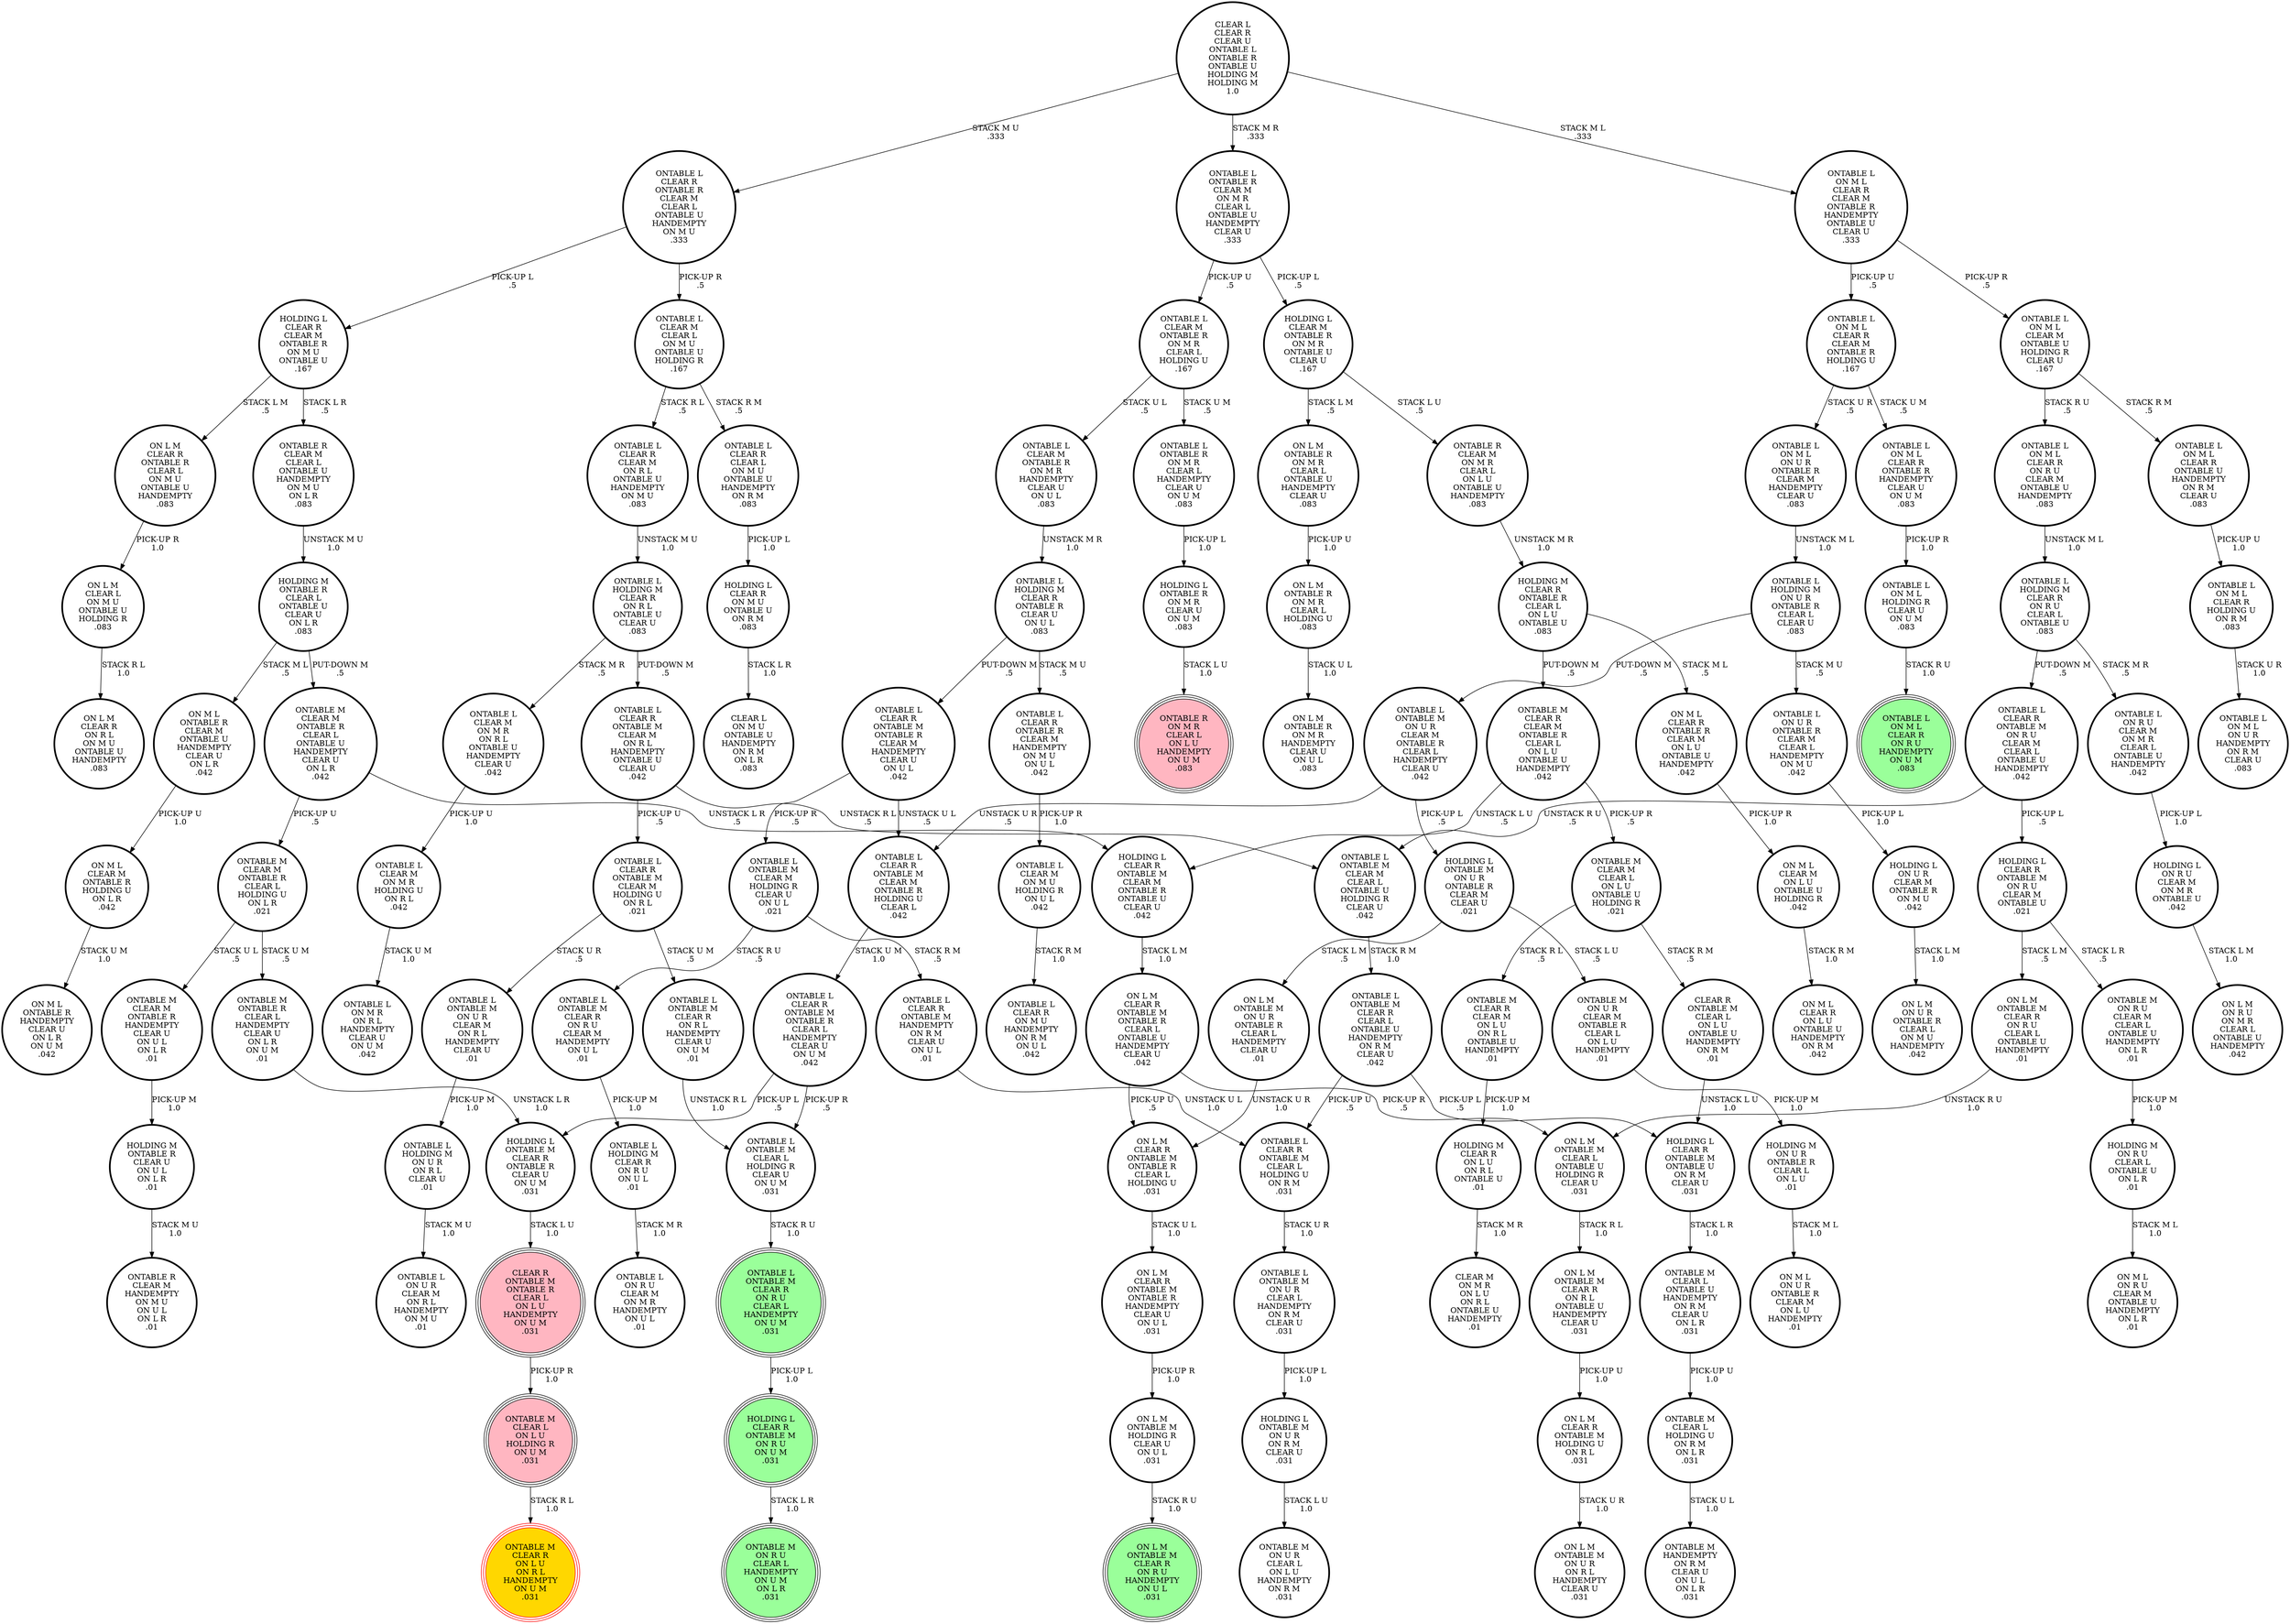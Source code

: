 digraph {
"ONTABLE M\nCLEAR M\nONTABLE R\nHANDEMPTY\nCLEAR U\nON U L\nON L R\n.01\n" -> "HOLDING M\nONTABLE R\nCLEAR U\nON U L\nON L R\n.01\n"[label="PICK-UP M\n1.0\n"];
"ON L M\nCLEAR R\nONTABLE M\nONTABLE R\nHANDEMPTY\nCLEAR U\nON U L\n.031\n" -> "ON L M\nONTABLE M\nHOLDING R\nCLEAR U\nON U L\n.031\n"[label="PICK-UP R\n1.0\n"];
"ONTABLE L\nCLEAR R\nONTABLE M\nONTABLE R\nCLEAR M\nHANDEMPTY\nCLEAR U\nON U L\n.042\n" -> "ONTABLE L\nONTABLE M\nCLEAR M\nHOLDING R\nCLEAR U\nON U L\n.021\n"[label="PICK-UP R\n.5\n"];
"ONTABLE L\nCLEAR R\nONTABLE M\nONTABLE R\nCLEAR M\nHANDEMPTY\nCLEAR U\nON U L\n.042\n" -> "ONTABLE L\nCLEAR R\nONTABLE M\nCLEAR M\nONTABLE R\nHOLDING U\nCLEAR L\n.042\n"[label="UNSTACK U L\n.5\n"];
"ONTABLE M\nCLEAR M\nCLEAR L\nON L U\nONTABLE U\nHOLDING R\n.021\n" -> "ONTABLE M\nCLEAR R\nCLEAR M\nON L U\nON R L\nONTABLE U\nHANDEMPTY\n.01\n"[label="STACK R L\n.5\n"];
"ONTABLE M\nCLEAR M\nCLEAR L\nON L U\nONTABLE U\nHOLDING R\n.021\n" -> "CLEAR R\nONTABLE M\nCLEAR L\nON L U\nONTABLE U\nHANDEMPTY\nON R M\n.01\n"[label="STACK R M\n.5\n"];
"ON L M\nONTABLE M\nHOLDING R\nCLEAR U\nON U L\n.031\n" -> "ON L M\nONTABLE M\nCLEAR R\nON R U\nHANDEMPTY\nON U L\n.031\n"[label="STACK R U\n1.0\n"];
"ON L M\nCLEAR R\nONTABLE R\nCLEAR L\nON M U\nONTABLE U\nHANDEMPTY\n.083\n" -> "ON L M\nCLEAR L\nON M U\nONTABLE U\nHOLDING R\n.083\n"[label="PICK-UP R\n1.0\n"];
"ONTABLE L\nCLEAR R\nONTABLE M\nHANDEMPTY\nON R M\nCLEAR U\nON U L\n.01\n" -> "ONTABLE L\nCLEAR R\nONTABLE M\nCLEAR L\nHOLDING U\nON R M\n.031\n"[label="UNSTACK U L\n1.0\n"];
"ONTABLE L\nHOLDING M\nCLEAR R\nON R U\nCLEAR L\nONTABLE U\n.083\n" -> "ONTABLE L\nON R U\nCLEAR M\nON M R\nCLEAR L\nONTABLE U\nHANDEMPTY\n.042\n"[label="STACK M R\n.5\n"];
"ONTABLE L\nHOLDING M\nCLEAR R\nON R U\nCLEAR L\nONTABLE U\n.083\n" -> "ONTABLE L\nCLEAR R\nONTABLE M\nON R U\nCLEAR M\nCLEAR L\nONTABLE U\nHANDEMPTY\n.042\n"[label="PUT-DOWN M\n.5\n"];
"ONTABLE M\nONTABLE R\nCLEAR L\nHANDEMPTY\nCLEAR U\nON L R\nON U M\n.01\n" -> "HOLDING L\nONTABLE M\nCLEAR R\nONTABLE R\nCLEAR U\nON U M\n.031\n"[label="UNSTACK L R\n1.0\n"];
"ONTABLE M\nCLEAR M\nONTABLE R\nCLEAR L\nONTABLE U\nHANDEMPTY\nCLEAR U\nON L R\n.042\n" -> "ONTABLE M\nCLEAR M\nONTABLE R\nCLEAR L\nHOLDING U\nON L R\n.021\n"[label="PICK-UP U\n.5\n"];
"ONTABLE M\nCLEAR M\nONTABLE R\nCLEAR L\nONTABLE U\nHANDEMPTY\nCLEAR U\nON L R\n.042\n" -> "HOLDING L\nCLEAR R\nONTABLE M\nCLEAR M\nONTABLE R\nONTABLE U\nCLEAR U\n.042\n"[label="UNSTACK L R\n.5\n"];
"HOLDING L\nONTABLE M\nCLEAR R\nONTABLE R\nCLEAR U\nON U M\n.031\n" -> "CLEAR R\nONTABLE M\nONTABLE R\nCLEAR L\nON L U\nHANDEMPTY\nON U M\n.031\n"[label="STACK L U\n1.0\n"];
"HOLDING L\nCLEAR R\nCLEAR M\nONTABLE R\nON M U\nONTABLE U\n.167\n" -> "ONTABLE R\nCLEAR M\nCLEAR L\nONTABLE U\nHANDEMPTY\nON M U\nON L R\n.083\n"[label="STACK L R\n.5\n"];
"HOLDING L\nCLEAR R\nCLEAR M\nONTABLE R\nON M U\nONTABLE U\n.167\n" -> "ON L M\nCLEAR R\nONTABLE R\nCLEAR L\nON M U\nONTABLE U\nHANDEMPTY\n.083\n"[label="STACK L M\n.5\n"];
"ONTABLE L\nHOLDING M\nON U R\nON R L\nCLEAR U\n.01\n" -> "ONTABLE L\nON U R\nCLEAR M\nON R L\nHANDEMPTY\nON M U\n.01\n"[label="STACK M U\n1.0\n"];
"ONTABLE L\nCLEAR M\nONTABLE R\nON M R\nCLEAR L\nHOLDING U\n.167\n" -> "ONTABLE L\nCLEAR M\nONTABLE R\nON M R\nHANDEMPTY\nCLEAR U\nON U L\n.083\n"[label="STACK U L\n.5\n"];
"ONTABLE L\nCLEAR M\nONTABLE R\nON M R\nCLEAR L\nHOLDING U\n.167\n" -> "ONTABLE L\nONTABLE R\nON M R\nCLEAR L\nHANDEMPTY\nCLEAR U\nON U M\n.083\n"[label="STACK U M\n.5\n"];
"HOLDING L\nCLEAR R\nONTABLE M\nON R U\nCLEAR M\nONTABLE U\n.021\n" -> "ONTABLE M\nON R U\nCLEAR M\nCLEAR L\nONTABLE U\nHANDEMPTY\nON L R\n.01\n"[label="STACK L R\n.5\n"];
"HOLDING L\nCLEAR R\nONTABLE M\nON R U\nCLEAR M\nONTABLE U\n.021\n" -> "ON L M\nONTABLE M\nCLEAR R\nON R U\nCLEAR L\nONTABLE U\nHANDEMPTY\n.01\n"[label="STACK L M\n.5\n"];
"HOLDING L\nCLEAR M\nONTABLE R\nON M R\nONTABLE U\nCLEAR U\n.167\n" -> "ONTABLE R\nCLEAR M\nON M R\nCLEAR L\nON L U\nONTABLE U\nHANDEMPTY\n.083\n"[label="STACK L U\n.5\n"];
"HOLDING L\nCLEAR M\nONTABLE R\nON M R\nONTABLE U\nCLEAR U\n.167\n" -> "ON L M\nONTABLE R\nON M R\nCLEAR L\nONTABLE U\nHANDEMPTY\nCLEAR U\n.083\n"[label="STACK L M\n.5\n"];
"ONTABLE L\nCLEAR M\nONTABLE R\nON M R\nHANDEMPTY\nCLEAR U\nON U L\n.083\n" -> "ONTABLE L\nHOLDING M\nCLEAR R\nONTABLE R\nCLEAR U\nON U L\n.083\n"[label="UNSTACK M R\n1.0\n"];
"HOLDING L\nCLEAR R\nON M U\nONTABLE U\nON R M\n.083\n" -> "CLEAR L\nON M U\nONTABLE U\nHANDEMPTY\nON R M\nON L R\n.083\n"[label="STACK L R\n1.0\n"];
"ON L M\nCLEAR R\nONTABLE M\nONTABLE R\nCLEAR L\nHOLDING U\n.031\n" -> "ON L M\nCLEAR R\nONTABLE M\nONTABLE R\nHANDEMPTY\nCLEAR U\nON U L\n.031\n"[label="STACK U L\n1.0\n"];
"HOLDING M\nONTABLE R\nCLEAR U\nON U L\nON L R\n.01\n" -> "ONTABLE R\nCLEAR M\nHANDEMPTY\nON M U\nON U L\nON L R\n.01\n"[label="STACK M U\n1.0\n"];
"ONTABLE R\nCLEAR M\nCLEAR L\nONTABLE U\nHANDEMPTY\nON M U\nON L R\n.083\n" -> "HOLDING M\nONTABLE R\nCLEAR L\nONTABLE U\nCLEAR U\nON L R\n.083\n"[label="UNSTACK M U\n1.0\n"];
"ONTABLE L\nON M L\nON U R\nONTABLE R\nCLEAR M\nHANDEMPTY\nCLEAR U\n.083\n" -> "ONTABLE L\nHOLDING M\nON U R\nONTABLE R\nCLEAR L\nCLEAR U\n.083\n"[label="UNSTACK M L\n1.0\n"];
"ONTABLE L\nONTABLE R\nON M R\nCLEAR L\nHANDEMPTY\nCLEAR U\nON U M\n.083\n" -> "HOLDING L\nONTABLE R\nON M R\nCLEAR U\nON U M\n.083\n"[label="PICK-UP L\n1.0\n"];
"ON M L\nCLEAR M\nON L U\nONTABLE U\nHOLDING R\n.042\n" -> "ON M L\nCLEAR R\nON L U\nONTABLE U\nHANDEMPTY\nON R M\n.042\n"[label="STACK R M\n1.0\n"];
"ONTABLE M\nCLEAR L\nHOLDING U\nON R M\nON L R\n.031\n" -> "ONTABLE M\nHANDEMPTY\nON R M\nCLEAR U\nON U L\nON L R\n.031\n"[label="STACK U L\n1.0\n"];
"ONTABLE R\nCLEAR M\nON M R\nCLEAR L\nON L U\nONTABLE U\nHANDEMPTY\n.083\n" -> "HOLDING M\nCLEAR R\nONTABLE R\nCLEAR L\nON L U\nONTABLE U\n.083\n"[label="UNSTACK M R\n1.0\n"];
"ON L M\nONTABLE R\nON M R\nCLEAR L\nONTABLE U\nHANDEMPTY\nCLEAR U\n.083\n" -> "ON L M\nONTABLE R\nON M R\nCLEAR L\nHOLDING U\n.083\n"[label="PICK-UP U\n1.0\n"];
"HOLDING L\nON R U\nCLEAR M\nON M R\nONTABLE U\n.042\n" -> "ON L M\nON R U\nON M R\nCLEAR L\nONTABLE U\nHANDEMPTY\n.042\n"[label="STACK L M\n1.0\n"];
"ONTABLE M\nCLEAR L\nON L U\nHOLDING R\nON U M\n.031\n" -> "ONTABLE M\nCLEAR R\nON L U\nON R L\nHANDEMPTY\nON U M\n.031\n"[label="STACK R L\n1.0\n"];
"ONTABLE M\nON R U\nCLEAR M\nCLEAR L\nONTABLE U\nHANDEMPTY\nON L R\n.01\n" -> "HOLDING M\nON R U\nCLEAR L\nONTABLE U\nON L R\n.01\n"[label="PICK-UP M\n1.0\n"];
"HOLDING L\nON U R\nCLEAR M\nONTABLE R\nON M U\n.042\n" -> "ON L M\nON U R\nONTABLE R\nCLEAR L\nON M U\nHANDEMPTY\n.042\n"[label="STACK L M\n1.0\n"];
"ONTABLE L\nON M L\nCLEAR R\nONTABLE R\nHANDEMPTY\nCLEAR U\nON U M\n.083\n" -> "ONTABLE L\nON M L\nHOLDING R\nCLEAR U\nON U M\n.083\n"[label="PICK-UP R\n1.0\n"];
"ONTABLE L\nHOLDING M\nON U R\nONTABLE R\nCLEAR L\nCLEAR U\n.083\n" -> "ONTABLE L\nON U R\nONTABLE R\nCLEAR M\nCLEAR L\nHANDEMPTY\nON M U\n.042\n"[label="STACK M U\n.5\n"];
"ONTABLE L\nHOLDING M\nON U R\nONTABLE R\nCLEAR L\nCLEAR U\n.083\n" -> "ONTABLE L\nONTABLE M\nON U R\nCLEAR M\nONTABLE R\nCLEAR L\nHANDEMPTY\nCLEAR U\n.042\n"[label="PUT-DOWN M\n.5\n"];
"ONTABLE L\nCLEAR R\nONTABLE M\nONTABLE R\nCLEAR L\nHANDEMPTY\nCLEAR U\nON U M\n.042\n" -> "ONTABLE L\nONTABLE M\nCLEAR L\nHOLDING R\nCLEAR U\nON U M\n.031\n"[label="PICK-UP R\n.5\n"];
"ONTABLE L\nCLEAR R\nONTABLE M\nONTABLE R\nCLEAR L\nHANDEMPTY\nCLEAR U\nON U M\n.042\n" -> "HOLDING L\nONTABLE M\nCLEAR R\nONTABLE R\nCLEAR U\nON U M\n.031\n"[label="PICK-UP L\n.5\n"];
"ON L M\nONTABLE M\nCLEAR L\nONTABLE U\nHOLDING R\nCLEAR U\n.031\n" -> "ON L M\nONTABLE M\nCLEAR R\nON R L\nONTABLE U\nHANDEMPTY\nCLEAR U\n.031\n"[label="STACK R L\n1.0\n"];
"ONTABLE L\nCLEAR R\nCLEAR M\nON R L\nONTABLE U\nHANDEMPTY\nON M U\n.083\n" -> "ONTABLE L\nHOLDING M\nCLEAR R\nON R L\nONTABLE U\nCLEAR U\n.083\n"[label="UNSTACK M U\n1.0\n"];
"ONTABLE L\nON M L\nCLEAR R\nHOLDING U\nON R M\n.083\n" -> "ONTABLE L\nON M L\nON U R\nHANDEMPTY\nON R M\nCLEAR U\n.083\n"[label="STACK U R\n1.0\n"];
"ONTABLE M\nCLEAR R\nCLEAR M\nONTABLE R\nCLEAR L\nON L U\nONTABLE U\nHANDEMPTY\n.042\n" -> "ONTABLE M\nCLEAR M\nCLEAR L\nON L U\nONTABLE U\nHOLDING R\n.021\n"[label="PICK-UP R\n.5\n"];
"ONTABLE M\nCLEAR R\nCLEAR M\nONTABLE R\nCLEAR L\nON L U\nONTABLE U\nHANDEMPTY\n.042\n" -> "HOLDING L\nCLEAR R\nONTABLE M\nCLEAR M\nONTABLE R\nONTABLE U\nCLEAR U\n.042\n"[label="UNSTACK L U\n.5\n"];
"ONTABLE L\nONTABLE M\nCLEAR L\nHOLDING R\nCLEAR U\nON U M\n.031\n" -> "ONTABLE L\nONTABLE M\nCLEAR R\nON R U\nCLEAR L\nHANDEMPTY\nON U M\n.031\n"[label="STACK R U\n1.0\n"];
"ONTABLE M\nCLEAR M\nONTABLE R\nCLEAR L\nHOLDING U\nON L R\n.021\n" -> "ONTABLE M\nONTABLE R\nCLEAR L\nHANDEMPTY\nCLEAR U\nON L R\nON U M\n.01\n"[label="STACK U M\n.5\n"];
"ONTABLE M\nCLEAR M\nONTABLE R\nCLEAR L\nHOLDING U\nON L R\n.021\n" -> "ONTABLE M\nCLEAR M\nONTABLE R\nHANDEMPTY\nCLEAR U\nON U L\nON L R\n.01\n"[label="STACK U L\n.5\n"];
"ONTABLE M\nCLEAR L\nONTABLE U\nHANDEMPTY\nON R M\nCLEAR U\nON L R\n.031\n" -> "ONTABLE M\nCLEAR L\nHOLDING U\nON R M\nON L R\n.031\n"[label="PICK-UP U\n1.0\n"];
"ONTABLE L\nCLEAR R\nONTABLE M\nCLEAR M\nON R L\nHANDEMPTY\nONTABLE U\nCLEAR U\n.042\n" -> "ONTABLE L\nCLEAR R\nONTABLE M\nCLEAR M\nHOLDING U\nON R L\n.021\n"[label="PICK-UP U\n.5\n"];
"ONTABLE L\nCLEAR R\nONTABLE M\nCLEAR M\nON R L\nHANDEMPTY\nONTABLE U\nCLEAR U\n.042\n" -> "ONTABLE L\nONTABLE M\nCLEAR M\nCLEAR L\nONTABLE U\nHOLDING R\nCLEAR U\n.042\n"[label="UNSTACK R L\n.5\n"];
"ONTABLE L\nON M L\nCLEAR R\nCLEAR M\nONTABLE R\nHANDEMPTY\nONTABLE U\nCLEAR U\n.333\n" -> "ONTABLE L\nON M L\nCLEAR M\nONTABLE U\nHOLDING R\nCLEAR U\n.167\n"[label="PICK-UP R\n.5\n"];
"ONTABLE L\nON M L\nCLEAR R\nCLEAR M\nONTABLE R\nHANDEMPTY\nONTABLE U\nCLEAR U\n.333\n" -> "ONTABLE L\nON M L\nCLEAR R\nCLEAR M\nONTABLE R\nHOLDING U\n.167\n"[label="PICK-UP U\n.5\n"];
"ON L M\nONTABLE R\nON M R\nCLEAR L\nHOLDING U\n.083\n" -> "ON L M\nONTABLE R\nON M R\nHANDEMPTY\nCLEAR U\nON U L\n.083\n"[label="STACK U L\n1.0\n"];
"ONTABLE L\nON M L\nCLEAR R\nON R U\nCLEAR M\nONTABLE U\nHANDEMPTY\n.083\n" -> "ONTABLE L\nHOLDING M\nCLEAR R\nON R U\nCLEAR L\nONTABLE U\n.083\n"[label="UNSTACK M L\n1.0\n"];
"ONTABLE M\nON U R\nCLEAR M\nONTABLE R\nCLEAR L\nON L U\nHANDEMPTY\n.01\n" -> "HOLDING M\nON U R\nONTABLE R\nCLEAR L\nON L U\n.01\n"[label="PICK-UP M\n1.0\n"];
"HOLDING L\nCLEAR R\nONTABLE M\nON R U\nON U M\n.031\n" -> "ONTABLE M\nON R U\nCLEAR L\nHANDEMPTY\nON U M\nON L R\n.031\n"[label="STACK L R\n1.0\n"];
"ONTABLE L\nCLEAR R\nONTABLE R\nCLEAR M\nCLEAR L\nONTABLE U\nHANDEMPTY\nON M U\n.333\n" -> "HOLDING L\nCLEAR R\nCLEAR M\nONTABLE R\nON M U\nONTABLE U\n.167\n"[label="PICK-UP L\n.5\n"];
"ONTABLE L\nCLEAR R\nONTABLE R\nCLEAR M\nCLEAR L\nONTABLE U\nHANDEMPTY\nON M U\n.333\n" -> "ONTABLE L\nCLEAR M\nCLEAR L\nON M U\nONTABLE U\nHOLDING R\n.167\n"[label="PICK-UP R\n.5\n"];
"ONTABLE L\nONTABLE M\nCLEAR M\nCLEAR L\nONTABLE U\nHOLDING R\nCLEAR U\n.042\n" -> "ONTABLE L\nONTABLE M\nCLEAR R\nCLEAR L\nONTABLE U\nHANDEMPTY\nON R M\nCLEAR U\n.042\n"[label="STACK R M\n1.0\n"];
"ONTABLE L\nONTABLE M\nCLEAR R\nON R U\nCLEAR M\nHANDEMPTY\nON U L\n.01\n" -> "ONTABLE L\nHOLDING M\nCLEAR R\nON R U\nON U L\n.01\n"[label="PICK-UP M\n1.0\n"];
"ONTABLE L\nON M L\nCLEAR M\nONTABLE U\nHOLDING R\nCLEAR U\n.167\n" -> "ONTABLE L\nON M L\nCLEAR R\nONTABLE U\nHANDEMPTY\nON R M\nCLEAR U\n.083\n"[label="STACK R M\n.5\n"];
"ONTABLE L\nON M L\nCLEAR M\nONTABLE U\nHOLDING R\nCLEAR U\n.167\n" -> "ONTABLE L\nON M L\nCLEAR R\nON R U\nCLEAR M\nONTABLE U\nHANDEMPTY\n.083\n"[label="STACK R U\n.5\n"];
"ON L M\nONTABLE M\nON U R\nONTABLE R\nCLEAR L\nHANDEMPTY\nCLEAR U\n.01\n" -> "ON L M\nCLEAR R\nONTABLE M\nONTABLE R\nCLEAR L\nHOLDING U\n.031\n"[label="UNSTACK U R\n1.0\n"];
"ONTABLE L\nON M L\nCLEAR R\nCLEAR M\nONTABLE R\nHOLDING U\n.167\n" -> "ONTABLE L\nON M L\nON U R\nONTABLE R\nCLEAR M\nHANDEMPTY\nCLEAR U\n.083\n"[label="STACK U R\n.5\n"];
"ONTABLE L\nON M L\nCLEAR R\nCLEAR M\nONTABLE R\nHOLDING U\n.167\n" -> "ONTABLE L\nON M L\nCLEAR R\nONTABLE R\nHANDEMPTY\nCLEAR U\nON U M\n.083\n"[label="STACK U M\n.5\n"];
"ONTABLE L\nCLEAR M\nON M R\nON R L\nONTABLE U\nHANDEMPTY\nCLEAR U\n.042\n" -> "ONTABLE L\nCLEAR M\nON M R\nHOLDING U\nON R L\n.042\n"[label="PICK-UP U\n1.0\n"];
"ONTABLE L\nONTABLE M\nON U R\nCLEAR M\nON R L\nHANDEMPTY\nCLEAR U\n.01\n" -> "ONTABLE L\nHOLDING M\nON U R\nON R L\nCLEAR U\n.01\n"[label="PICK-UP M\n1.0\n"];
"ONTABLE L\nONTABLE R\nCLEAR M\nON M R\nCLEAR L\nONTABLE U\nHANDEMPTY\nCLEAR U\n.333\n" -> "HOLDING L\nCLEAR M\nONTABLE R\nON M R\nONTABLE U\nCLEAR U\n.167\n"[label="PICK-UP L\n.5\n"];
"ONTABLE L\nONTABLE R\nCLEAR M\nON M R\nCLEAR L\nONTABLE U\nHANDEMPTY\nCLEAR U\n.333\n" -> "ONTABLE L\nCLEAR M\nONTABLE R\nON M R\nCLEAR L\nHOLDING U\n.167\n"[label="PICK-UP U\n.5\n"];
"HOLDING L\nONTABLE R\nON M R\nCLEAR U\nON U M\n.083\n" -> "ONTABLE R\nON M R\nCLEAR L\nON L U\nHANDEMPTY\nON U M\n.083\n"[label="STACK L U\n1.0\n"];
"HOLDING L\nCLEAR R\nONTABLE M\nCLEAR M\nONTABLE R\nONTABLE U\nCLEAR U\n.042\n" -> "ON L M\nCLEAR R\nONTABLE M\nONTABLE R\nCLEAR L\nONTABLE U\nHANDEMPTY\nCLEAR U\n.042\n"[label="STACK L M\n1.0\n"];
"ONTABLE L\nON M L\nCLEAR R\nONTABLE U\nHANDEMPTY\nON R M\nCLEAR U\n.083\n" -> "ONTABLE L\nON M L\nCLEAR R\nHOLDING U\nON R M\n.083\n"[label="PICK-UP U\n1.0\n"];
"HOLDING M\nONTABLE R\nCLEAR L\nONTABLE U\nCLEAR U\nON L R\n.083\n" -> "ON M L\nONTABLE R\nCLEAR M\nONTABLE U\nHANDEMPTY\nCLEAR U\nON L R\n.042\n"[label="STACK M L\n.5\n"];
"HOLDING M\nONTABLE R\nCLEAR L\nONTABLE U\nCLEAR U\nON L R\n.083\n" -> "ONTABLE M\nCLEAR M\nONTABLE R\nCLEAR L\nONTABLE U\nHANDEMPTY\nCLEAR U\nON L R\n.042\n"[label="PUT-DOWN M\n.5\n"];
"ONTABLE L\nCLEAR R\nONTABLE M\nCLEAR M\nHOLDING U\nON R L\n.021\n" -> "ONTABLE L\nONTABLE M\nCLEAR R\nON R L\nHANDEMPTY\nCLEAR U\nON U M\n.01\n"[label="STACK U M\n.5\n"];
"ONTABLE L\nCLEAR R\nONTABLE M\nCLEAR M\nHOLDING U\nON R L\n.021\n" -> "ONTABLE L\nONTABLE M\nON U R\nCLEAR M\nON R L\nHANDEMPTY\nCLEAR U\n.01\n"[label="STACK U R\n.5\n"];
"ONTABLE L\nCLEAR M\nCLEAR L\nON M U\nONTABLE U\nHOLDING R\n.167\n" -> "ONTABLE L\nCLEAR R\nCLEAR L\nON M U\nONTABLE U\nHANDEMPTY\nON R M\n.083\n"[label="STACK R M\n.5\n"];
"ONTABLE L\nCLEAR M\nCLEAR L\nON M U\nONTABLE U\nHOLDING R\n.167\n" -> "ONTABLE L\nCLEAR R\nCLEAR M\nON R L\nONTABLE U\nHANDEMPTY\nON M U\n.083\n"[label="STACK R L\n.5\n"];
"HOLDING L\nCLEAR R\nONTABLE M\nONTABLE U\nON R M\nCLEAR U\n.031\n" -> "ONTABLE M\nCLEAR L\nONTABLE U\nHANDEMPTY\nON R M\nCLEAR U\nON L R\n.031\n"[label="STACK L R\n1.0\n"];
"ONTABLE M\nCLEAR R\nCLEAR M\nON L U\nON R L\nONTABLE U\nHANDEMPTY\n.01\n" -> "HOLDING M\nCLEAR R\nON L U\nON R L\nONTABLE U\n.01\n"[label="PICK-UP M\n1.0\n"];
"HOLDING M\nON U R\nONTABLE R\nCLEAR L\nON L U\n.01\n" -> "ON M L\nON U R\nONTABLE R\nCLEAR M\nON L U\nHANDEMPTY\n.01\n"[label="STACK M L\n1.0\n"];
"ONTABLE L\nONTABLE M\nON U R\nCLEAR M\nONTABLE R\nCLEAR L\nHANDEMPTY\nCLEAR U\n.042\n" -> "ONTABLE L\nCLEAR R\nONTABLE M\nCLEAR M\nONTABLE R\nHOLDING U\nCLEAR L\n.042\n"[label="UNSTACK U R\n.5\n"];
"ONTABLE L\nONTABLE M\nON U R\nCLEAR M\nONTABLE R\nCLEAR L\nHANDEMPTY\nCLEAR U\n.042\n" -> "HOLDING L\nONTABLE M\nON U R\nONTABLE R\nCLEAR M\nCLEAR U\n.021\n"[label="PICK-UP L\n.5\n"];
"CLEAR R\nONTABLE M\nONTABLE R\nCLEAR L\nON L U\nHANDEMPTY\nON U M\n.031\n" -> "ONTABLE M\nCLEAR L\nON L U\nHOLDING R\nON U M\n.031\n"[label="PICK-UP R\n1.0\n"];
"CLEAR L\nCLEAR R\nCLEAR U\nONTABLE L\nONTABLE R\nONTABLE U\nHOLDING M\nHOLDING M\n1.0\n" -> "ONTABLE L\nON M L\nCLEAR R\nCLEAR M\nONTABLE R\nHANDEMPTY\nONTABLE U\nCLEAR U\n.333\n"[label="STACK M L\n.333\n"];
"CLEAR L\nCLEAR R\nCLEAR U\nONTABLE L\nONTABLE R\nONTABLE U\nHOLDING M\nHOLDING M\n1.0\n" -> "ONTABLE L\nONTABLE R\nCLEAR M\nON M R\nCLEAR L\nONTABLE U\nHANDEMPTY\nCLEAR U\n.333\n"[label="STACK M R\n.333\n"];
"CLEAR L\nCLEAR R\nCLEAR U\nONTABLE L\nONTABLE R\nONTABLE U\nHOLDING M\nHOLDING M\n1.0\n" -> "ONTABLE L\nCLEAR R\nONTABLE R\nCLEAR M\nCLEAR L\nONTABLE U\nHANDEMPTY\nON M U\n.333\n"[label="STACK M U\n.333\n"];
"ON L M\nONTABLE M\nCLEAR R\nON R L\nONTABLE U\nHANDEMPTY\nCLEAR U\n.031\n" -> "ON L M\nCLEAR R\nONTABLE M\nHOLDING U\nON R L\n.031\n"[label="PICK-UP U\n1.0\n"];
"ONTABLE L\nCLEAR R\nCLEAR L\nON M U\nONTABLE U\nHANDEMPTY\nON R M\n.083\n" -> "HOLDING L\nCLEAR R\nON M U\nONTABLE U\nON R M\n.083\n"[label="PICK-UP L\n1.0\n"];
"ON M L\nCLEAR R\nONTABLE R\nCLEAR M\nON L U\nONTABLE U\nHANDEMPTY\n.042\n" -> "ON M L\nCLEAR M\nON L U\nONTABLE U\nHOLDING R\n.042\n"[label="PICK-UP R\n1.0\n"];
"ONTABLE L\nHOLDING M\nCLEAR R\nONTABLE R\nCLEAR U\nON U L\n.083\n" -> "ONTABLE L\nCLEAR R\nONTABLE M\nONTABLE R\nCLEAR M\nHANDEMPTY\nCLEAR U\nON U L\n.042\n"[label="PUT-DOWN M\n.5\n"];
"ONTABLE L\nHOLDING M\nCLEAR R\nONTABLE R\nCLEAR U\nON U L\n.083\n" -> "ONTABLE L\nCLEAR R\nONTABLE R\nCLEAR M\nHANDEMPTY\nON M U\nON U L\n.042\n"[label="STACK M U\n.5\n"];
"ONTABLE L\nONTABLE M\nCLEAR R\nON R L\nHANDEMPTY\nCLEAR U\nON U M\n.01\n" -> "ONTABLE L\nONTABLE M\nCLEAR L\nHOLDING R\nCLEAR U\nON U M\n.031\n"[label="UNSTACK R L\n1.0\n"];
"ON L M\nONTABLE M\nCLEAR R\nON R U\nCLEAR L\nONTABLE U\nHANDEMPTY\n.01\n" -> "ON L M\nONTABLE M\nCLEAR L\nONTABLE U\nHOLDING R\nCLEAR U\n.031\n"[label="UNSTACK R U\n1.0\n"];
"ONTABLE L\nONTABLE M\nCLEAR R\nON R U\nCLEAR L\nHANDEMPTY\nON U M\n.031\n" -> "HOLDING L\nCLEAR R\nONTABLE M\nON R U\nON U M\n.031\n"[label="PICK-UP L\n1.0\n"];
"ONTABLE L\nON R U\nCLEAR M\nON M R\nCLEAR L\nONTABLE U\nHANDEMPTY\n.042\n" -> "HOLDING L\nON R U\nCLEAR M\nON M R\nONTABLE U\n.042\n"[label="PICK-UP L\n1.0\n"];
"ONTABLE L\nON U R\nONTABLE R\nCLEAR M\nCLEAR L\nHANDEMPTY\nON M U\n.042\n" -> "HOLDING L\nON U R\nCLEAR M\nONTABLE R\nON M U\n.042\n"[label="PICK-UP L\n1.0\n"];
"ONTABLE L\nHOLDING M\nCLEAR R\nON R L\nONTABLE U\nCLEAR U\n.083\n" -> "ONTABLE L\nCLEAR R\nONTABLE M\nCLEAR M\nON R L\nHANDEMPTY\nONTABLE U\nCLEAR U\n.042\n"[label="PUT-DOWN M\n.5\n"];
"ONTABLE L\nHOLDING M\nCLEAR R\nON R L\nONTABLE U\nCLEAR U\n.083\n" -> "ONTABLE L\nCLEAR M\nON M R\nON R L\nONTABLE U\nHANDEMPTY\nCLEAR U\n.042\n"[label="STACK M R\n.5\n"];
"ONTABLE L\nONTABLE M\nCLEAR R\nCLEAR L\nONTABLE U\nHANDEMPTY\nON R M\nCLEAR U\n.042\n" -> "ONTABLE L\nCLEAR R\nONTABLE M\nCLEAR L\nHOLDING U\nON R M\n.031\n"[label="PICK-UP U\n.5\n"];
"ONTABLE L\nONTABLE M\nCLEAR R\nCLEAR L\nONTABLE U\nHANDEMPTY\nON R M\nCLEAR U\n.042\n" -> "HOLDING L\nCLEAR R\nONTABLE M\nONTABLE U\nON R M\nCLEAR U\n.031\n"[label="PICK-UP L\n.5\n"];
"ON L M\nCLEAR R\nONTABLE M\nONTABLE R\nCLEAR L\nONTABLE U\nHANDEMPTY\nCLEAR U\n.042\n" -> "ON L M\nONTABLE M\nCLEAR L\nONTABLE U\nHOLDING R\nCLEAR U\n.031\n"[label="PICK-UP R\n.5\n"];
"ON L M\nCLEAR R\nONTABLE M\nONTABLE R\nCLEAR L\nONTABLE U\nHANDEMPTY\nCLEAR U\n.042\n" -> "ON L M\nCLEAR R\nONTABLE M\nONTABLE R\nCLEAR L\nHOLDING U\n.031\n"[label="PICK-UP U\n.5\n"];
"CLEAR R\nONTABLE M\nCLEAR L\nON L U\nONTABLE U\nHANDEMPTY\nON R M\n.01\n" -> "HOLDING L\nCLEAR R\nONTABLE M\nONTABLE U\nON R M\nCLEAR U\n.031\n"[label="UNSTACK L U\n1.0\n"];
"ONTABLE L\nON M L\nHOLDING R\nCLEAR U\nON U M\n.083\n" -> "ONTABLE L\nON M L\nCLEAR R\nON R U\nHANDEMPTY\nON U M\n.083\n"[label="STACK R U\n1.0\n"];
"HOLDING L\nONTABLE M\nON U R\nON R M\nCLEAR U\n.031\n" -> "ONTABLE M\nON U R\nCLEAR L\nON L U\nHANDEMPTY\nON R M\n.031\n"[label="STACK L U\n1.0\n"];
"ON M L\nONTABLE R\nCLEAR M\nONTABLE U\nHANDEMPTY\nCLEAR U\nON L R\n.042\n" -> "ON M L\nCLEAR M\nONTABLE R\nHOLDING U\nON L R\n.042\n"[label="PICK-UP U\n1.0\n"];
"ONTABLE L\nONTABLE M\nON U R\nCLEAR L\nHANDEMPTY\nON R M\nCLEAR U\n.031\n" -> "HOLDING L\nONTABLE M\nON U R\nON R M\nCLEAR U\n.031\n"[label="PICK-UP L\n1.0\n"];
"ONTABLE L\nCLEAR R\nONTABLE M\nCLEAR M\nONTABLE R\nHOLDING U\nCLEAR L\n.042\n" -> "ONTABLE L\nCLEAR R\nONTABLE M\nONTABLE R\nCLEAR L\nHANDEMPTY\nCLEAR U\nON U M\n.042\n"[label="STACK U M\n1.0\n"];
"ONTABLE L\nCLEAR R\nONTABLE M\nCLEAR L\nHOLDING U\nON R M\n.031\n" -> "ONTABLE L\nONTABLE M\nON U R\nCLEAR L\nHANDEMPTY\nON R M\nCLEAR U\n.031\n"[label="STACK U R\n1.0\n"];
"HOLDING L\nONTABLE M\nON U R\nONTABLE R\nCLEAR M\nCLEAR U\n.021\n" -> "ONTABLE M\nON U R\nCLEAR M\nONTABLE R\nCLEAR L\nON L U\nHANDEMPTY\n.01\n"[label="STACK L U\n.5\n"];
"HOLDING L\nONTABLE M\nON U R\nONTABLE R\nCLEAR M\nCLEAR U\n.021\n" -> "ON L M\nONTABLE M\nON U R\nONTABLE R\nCLEAR L\nHANDEMPTY\nCLEAR U\n.01\n"[label="STACK L M\n.5\n"];
"ONTABLE L\nHOLDING M\nCLEAR R\nON R U\nON U L\n.01\n" -> "ONTABLE L\nON R U\nCLEAR M\nON M R\nHANDEMPTY\nON U L\n.01\n"[label="STACK M R\n1.0\n"];
"ONTABLE L\nCLEAR R\nONTABLE M\nON R U\nCLEAR M\nCLEAR L\nONTABLE U\nHANDEMPTY\n.042\n" -> "ONTABLE L\nONTABLE M\nCLEAR M\nCLEAR L\nONTABLE U\nHOLDING R\nCLEAR U\n.042\n"[label="UNSTACK R U\n.5\n"];
"ONTABLE L\nCLEAR R\nONTABLE M\nON R U\nCLEAR M\nCLEAR L\nONTABLE U\nHANDEMPTY\n.042\n" -> "HOLDING L\nCLEAR R\nONTABLE M\nON R U\nCLEAR M\nONTABLE U\n.021\n"[label="PICK-UP L\n.5\n"];
"ONTABLE L\nONTABLE M\nCLEAR M\nHOLDING R\nCLEAR U\nON U L\n.021\n" -> "ONTABLE L\nCLEAR R\nONTABLE M\nHANDEMPTY\nON R M\nCLEAR U\nON U L\n.01\n"[label="STACK R M\n.5\n"];
"ONTABLE L\nONTABLE M\nCLEAR M\nHOLDING R\nCLEAR U\nON U L\n.021\n" -> "ONTABLE L\nONTABLE M\nCLEAR R\nON R U\nCLEAR M\nHANDEMPTY\nON U L\n.01\n"[label="STACK R U\n.5\n"];
"ON L M\nCLEAR L\nON M U\nONTABLE U\nHOLDING R\n.083\n" -> "ON L M\nCLEAR R\nON R L\nON M U\nONTABLE U\nHANDEMPTY\n.083\n"[label="STACK R L\n1.0\n"];
"ONTABLE L\nCLEAR R\nONTABLE R\nCLEAR M\nHANDEMPTY\nON M U\nON U L\n.042\n" -> "ONTABLE L\nCLEAR M\nON M U\nHOLDING R\nON U L\n.042\n"[label="PICK-UP R\n1.0\n"];
"HOLDING M\nCLEAR R\nONTABLE R\nCLEAR L\nON L U\nONTABLE U\n.083\n" -> "ON M L\nCLEAR R\nONTABLE R\nCLEAR M\nON L U\nONTABLE U\nHANDEMPTY\n.042\n"[label="STACK M L\n.5\n"];
"HOLDING M\nCLEAR R\nONTABLE R\nCLEAR L\nON L U\nONTABLE U\n.083\n" -> "ONTABLE M\nCLEAR R\nCLEAR M\nONTABLE R\nCLEAR L\nON L U\nONTABLE U\nHANDEMPTY\n.042\n"[label="PUT-DOWN M\n.5\n"];
"ONTABLE L\nCLEAR M\nON M U\nHOLDING R\nON U L\n.042\n" -> "ONTABLE L\nCLEAR R\nON M U\nHANDEMPTY\nON R M\nON U L\n.042\n"[label="STACK R M\n1.0\n"];
"ON M L\nCLEAR M\nONTABLE R\nHOLDING U\nON L R\n.042\n" -> "ON M L\nONTABLE R\nHANDEMPTY\nCLEAR U\nON L R\nON U M\n.042\n"[label="STACK U M\n1.0\n"];
"ON L M\nCLEAR R\nONTABLE M\nHOLDING U\nON R L\n.031\n" -> "ON L M\nONTABLE M\nON U R\nON R L\nHANDEMPTY\nCLEAR U\n.031\n"[label="STACK U R\n1.0\n"];
"ONTABLE L\nCLEAR M\nON M R\nHOLDING U\nON R L\n.042\n" -> "ONTABLE L\nON M R\nON R L\nHANDEMPTY\nCLEAR U\nON U M\n.042\n"[label="STACK U M\n1.0\n"];
"HOLDING M\nCLEAR R\nON L U\nON R L\nONTABLE U\n.01\n" -> "CLEAR M\nON M R\nON L U\nON R L\nONTABLE U\nHANDEMPTY\n.01\n"[label="STACK M R\n1.0\n"];
"HOLDING M\nON R U\nCLEAR L\nONTABLE U\nON L R\n.01\n" -> "ON M L\nON R U\nCLEAR M\nONTABLE U\nHANDEMPTY\nON L R\n.01\n"[label="STACK M L\n1.0\n"];
"ON M L\nCLEAR R\nON L U\nONTABLE U\nHANDEMPTY\nON R M\n.042\n" [shape=circle, penwidth=3];
"ON L M\nONTABLE M\nON U R\nON R L\nHANDEMPTY\nCLEAR U\n.031\n" [shape=circle, penwidth=3];
"ONTABLE R\nCLEAR M\nHANDEMPTY\nON M U\nON U L\nON L R\n.01\n" [shape=circle, penwidth=3];
"CLEAR M\nON M R\nON L U\nON R L\nONTABLE U\nHANDEMPTY\n.01\n" [shape=circle, penwidth=3];
"ONTABLE L\nON M L\nCLEAR R\nON R U\nHANDEMPTY\nON U M\n.083\n" [shape=circle, style=filled, fillcolor=palegreen1, peripheries=3];
"ON M L\nONTABLE R\nHANDEMPTY\nCLEAR U\nON L R\nON U M\n.042\n" [shape=circle, penwidth=3];
"ONTABLE M\nON R U\nCLEAR L\nHANDEMPTY\nON U M\nON L R\n.031\n" [shape=circle, style=filled, fillcolor=palegreen1, peripheries=3];
"ON L M\nON R U\nON M R\nCLEAR L\nONTABLE U\nHANDEMPTY\n.042\n" [shape=circle, penwidth=3];
"ON M L\nON U R\nONTABLE R\nCLEAR M\nON L U\nHANDEMPTY\n.01\n" [shape=circle, penwidth=3];
"ONTABLE M\nON U R\nCLEAR L\nON L U\nHANDEMPTY\nON R M\n.031\n" [shape=circle, penwidth=3];
"ON L M\nONTABLE R\nON M R\nHANDEMPTY\nCLEAR U\nON U L\n.083\n" [shape=circle, penwidth=3];
"ONTABLE L\nON M R\nON R L\nHANDEMPTY\nCLEAR U\nON U M\n.042\n" [shape=circle, penwidth=3];
"ONTABLE L\nON M L\nON U R\nHANDEMPTY\nON R M\nCLEAR U\n.083\n" [shape=circle, penwidth=3];
"ON M L\nON R U\nCLEAR M\nONTABLE U\nHANDEMPTY\nON L R\n.01\n" [shape=circle, penwidth=3];
"ON L M\nON U R\nONTABLE R\nCLEAR L\nON M U\nHANDEMPTY\n.042\n" [shape=circle, penwidth=3];
"ON L M\nCLEAR R\nON R L\nON M U\nONTABLE U\nHANDEMPTY\n.083\n" [shape=circle, penwidth=3];
"ON L M\nONTABLE M\nCLEAR R\nON R U\nHANDEMPTY\nON U L\n.031\n" [shape=circle, style=filled, fillcolor=palegreen1, peripheries=3];
"ONTABLE L\nON R U\nCLEAR M\nON M R\nHANDEMPTY\nON U L\n.01\n" [shape=circle, penwidth=3];
"ONTABLE R\nON M R\nCLEAR L\nON L U\nHANDEMPTY\nON U M\n.083\n" [shape=circle, style=filled, fillcolor=lightpink, peripheries=3];
"ONTABLE L\nON U R\nCLEAR M\nON R L\nHANDEMPTY\nON M U\n.01\n" [shape=circle, penwidth=3];
"CLEAR L\nON M U\nONTABLE U\nHANDEMPTY\nON R M\nON L R\n.083\n" [shape=circle, penwidth=3];
"ONTABLE L\nCLEAR R\nON M U\nHANDEMPTY\nON R M\nON U L\n.042\n" [shape=circle, penwidth=3];
"ONTABLE M\nHANDEMPTY\nON R M\nCLEAR U\nON U L\nON L R\n.031\n" [shape=circle, penwidth=3];
"ONTABLE M\nCLEAR R\nON L U\nON R L\nHANDEMPTY\nON U M\n.031\n" [shape=circle, style=filled color=red, fillcolor=gold, peripheries=3];
"ONTABLE M\nCLEAR M\nONTABLE R\nCLEAR L\nONTABLE U\nHANDEMPTY\nCLEAR U\nON L R\n.042\n" [shape=circle, penwidth=3];
"ONTABLE R\nCLEAR M\nON M R\nCLEAR L\nON L U\nONTABLE U\nHANDEMPTY\n.083\n" [shape=circle, penwidth=3];
"ONTABLE L\nCLEAR R\nONTABLE R\nCLEAR M\nHANDEMPTY\nON M U\nON U L\n.042\n" [shape=circle, penwidth=3];
"ONTABLE L\nCLEAR M\nON M R\nHOLDING U\nON R L\n.042\n" [shape=circle, penwidth=3];
"ONTABLE L\nCLEAR R\nONTABLE M\nHANDEMPTY\nON R M\nCLEAR U\nON U L\n.01\n" [shape=circle, penwidth=3];
"ON L M\nONTABLE M\nCLEAR R\nON R L\nONTABLE U\nHANDEMPTY\nCLEAR U\n.031\n" [shape=circle, penwidth=3];
"ONTABLE L\nON M L\nCLEAR R\nON R U\nCLEAR M\nONTABLE U\nHANDEMPTY\n.083\n" [shape=circle, penwidth=3];
"ONTABLE L\nONTABLE M\nON U R\nCLEAR L\nHANDEMPTY\nON R M\nCLEAR U\n.031\n" [shape=circle, penwidth=3];
"ONTABLE L\nCLEAR M\nON M R\nON R L\nONTABLE U\nHANDEMPTY\nCLEAR U\n.042\n" [shape=circle, penwidth=3];
"ON M L\nCLEAR R\nON L U\nONTABLE U\nHANDEMPTY\nON R M\n.042\n" [shape=circle, penwidth=3];
"HOLDING M\nONTABLE R\nCLEAR U\nON U L\nON L R\n.01\n" [shape=circle, penwidth=3];
"ONTABLE L\nCLEAR M\nON M U\nHOLDING R\nON U L\n.042\n" [shape=circle, penwidth=3];
"ON L M\nONTABLE M\nON U R\nON R L\nHANDEMPTY\nCLEAR U\n.031\n" [shape=circle, penwidth=3];
"ONTABLE L\nONTABLE M\nCLEAR L\nHOLDING R\nCLEAR U\nON U M\n.031\n" [shape=circle, penwidth=3];
"ONTABLE L\nCLEAR R\nCLEAR L\nON M U\nONTABLE U\nHANDEMPTY\nON R M\n.083\n" [shape=circle, penwidth=3];
"HOLDING L\nCLEAR R\nON M U\nONTABLE U\nON R M\n.083\n" [shape=circle, penwidth=3];
"CLEAR L\nCLEAR R\nCLEAR U\nONTABLE L\nONTABLE R\nONTABLE U\nHOLDING M\nHOLDING M\n1.0\n" [shape=circle, penwidth=3];
"ONTABLE L\nON M L\nHOLDING R\nCLEAR U\nON U M\n.083\n" [shape=circle, penwidth=3];
"ONTABLE L\nCLEAR R\nONTABLE M\nCLEAR M\nHOLDING U\nON R L\n.021\n" [shape=circle, penwidth=3];
"ONTABLE L\nONTABLE M\nCLEAR R\nCLEAR L\nONTABLE U\nHANDEMPTY\nON R M\nCLEAR U\n.042\n" [shape=circle, penwidth=3];
"HOLDING L\nONTABLE R\nON M R\nCLEAR U\nON U M\n.083\n" [shape=circle, penwidth=3];
"ONTABLE R\nCLEAR M\nHANDEMPTY\nON M U\nON U L\nON L R\n.01\n" [shape=circle, penwidth=3];
"HOLDING L\nCLEAR R\nONTABLE M\nCLEAR M\nONTABLE R\nONTABLE U\nCLEAR U\n.042\n" [shape=circle, penwidth=3];
"CLEAR M\nON M R\nON L U\nON R L\nONTABLE U\nHANDEMPTY\n.01\n" [shape=circle, penwidth=3];
"ON M L\nCLEAR M\nON L U\nONTABLE U\nHOLDING R\n.042\n" [shape=circle, penwidth=3];
"ON L M\nCLEAR L\nON M U\nONTABLE U\nHOLDING R\n.083\n" [shape=circle, penwidth=3];
"ON M L\nONTABLE R\nCLEAR M\nONTABLE U\nHANDEMPTY\nCLEAR U\nON L R\n.042\n" [shape=circle, penwidth=3];
"HOLDING L\nONTABLE M\nON U R\nON R M\nCLEAR U\n.031\n" [shape=circle, penwidth=3];
"ON L M\nONTABLE R\nON M R\nCLEAR L\nONTABLE U\nHANDEMPTY\nCLEAR U\n.083\n" [shape=circle, penwidth=3];
"ONTABLE L\nONTABLE M\nCLEAR M\nHOLDING R\nCLEAR U\nON U L\n.021\n" [shape=circle, penwidth=3];
"ONTABLE L\nCLEAR R\nONTABLE M\nCLEAR L\nHOLDING U\nON R M\n.031\n" [shape=circle, penwidth=3];
"ONTABLE M\nCLEAR R\nCLEAR M\nONTABLE R\nCLEAR L\nON L U\nONTABLE U\nHANDEMPTY\n.042\n" [shape=circle, penwidth=3];
"ONTABLE L\nON M L\nCLEAR R\nON R U\nHANDEMPTY\nON U M\n.083\n" [shape=circle, style=filled, fillcolor=palegreen1, peripheries=3];
"ON M L\nONTABLE R\nHANDEMPTY\nCLEAR U\nON L R\nON U M\n.042\n" [shape=circle, penwidth=3];
"ONTABLE L\nCLEAR R\nONTABLE R\nCLEAR M\nCLEAR L\nONTABLE U\nHANDEMPTY\nON M U\n.333\n" [shape=circle, penwidth=3];
"ON L M\nONTABLE M\nCLEAR L\nONTABLE U\nHOLDING R\nCLEAR U\n.031\n" [shape=circle, penwidth=3];
"CLEAR R\nONTABLE M\nONTABLE R\nCLEAR L\nON L U\nHANDEMPTY\nON U M\n.031\n" [shape=circle, style=filled, fillcolor=lightpink, peripheries=3];
"ONTABLE M\nCLEAR M\nCLEAR L\nON L U\nONTABLE U\nHOLDING R\n.021\n" [shape=circle, penwidth=3];
"ON L M\nONTABLE R\nON M R\nCLEAR L\nHOLDING U\n.083\n" [shape=circle, penwidth=3];
"HOLDING L\nONTABLE M\nON U R\nONTABLE R\nCLEAR M\nCLEAR U\n.021\n" [shape=circle, penwidth=3];
"ONTABLE M\nON R U\nCLEAR L\nHANDEMPTY\nON U M\nON L R\n.031\n" [shape=circle, style=filled, fillcolor=palegreen1, peripheries=3];
"HOLDING L\nCLEAR R\nONTABLE M\nONTABLE U\nON R M\nCLEAR U\n.031\n" [shape=circle, penwidth=3];
"ONTABLE L\nON R U\nCLEAR M\nON M R\nCLEAR L\nONTABLE U\nHANDEMPTY\n.042\n" [shape=circle, penwidth=3];
"ONTABLE L\nCLEAR R\nONTABLE M\nONTABLE R\nCLEAR L\nHANDEMPTY\nCLEAR U\nON U M\n.042\n" [shape=circle, penwidth=3];
"HOLDING M\nCLEAR R\nONTABLE R\nCLEAR L\nON L U\nONTABLE U\n.083\n" [shape=circle, penwidth=3];
"HOLDING L\nON U R\nCLEAR M\nONTABLE R\nON M U\n.042\n" [shape=circle, penwidth=3];
"ON L M\nCLEAR R\nONTABLE M\nONTABLE R\nCLEAR L\nHOLDING U\n.031\n" [shape=circle, penwidth=3];
"ON L M\nON R U\nON M R\nCLEAR L\nONTABLE U\nHANDEMPTY\n.042\n" [shape=circle, penwidth=3];
"HOLDING M\nON R U\nCLEAR L\nONTABLE U\nON L R\n.01\n" [shape=circle, penwidth=3];
"ONTABLE L\nCLEAR R\nONTABLE M\nCLEAR M\nONTABLE R\nHOLDING U\nCLEAR L\n.042\n" [shape=circle, penwidth=3];
"ONTABLE L\nHOLDING M\nCLEAR R\nON R U\nCLEAR L\nONTABLE U\n.083\n" [shape=circle, penwidth=3];
"ON M L\nON U R\nONTABLE R\nCLEAR M\nON L U\nHANDEMPTY\n.01\n" [shape=circle, penwidth=3];
"ONTABLE M\nON U R\nCLEAR L\nON L U\nHANDEMPTY\nON R M\n.031\n" [shape=circle, penwidth=3];
"ON L M\nONTABLE M\nCLEAR R\nON R U\nCLEAR L\nONTABLE U\nHANDEMPTY\n.01\n" [shape=circle, penwidth=3];
"HOLDING L\nCLEAR R\nCLEAR M\nONTABLE R\nON M U\nONTABLE U\n.167\n" [shape=circle, penwidth=3];
"ONTABLE M\nCLEAR M\nONTABLE R\nHANDEMPTY\nCLEAR U\nON U L\nON L R\n.01\n" [shape=circle, penwidth=3];
"ONTABLE L\nHOLDING M\nCLEAR R\nON R L\nONTABLE U\nCLEAR U\n.083\n" [shape=circle, penwidth=3];
"ONTABLE L\nCLEAR M\nONTABLE R\nON M R\nCLEAR L\nHOLDING U\n.167\n" [shape=circle, penwidth=3];
"ONTABLE L\nCLEAR R\nCLEAR M\nON R L\nONTABLE U\nHANDEMPTY\nON M U\n.083\n" [shape=circle, penwidth=3];
"ONTABLE L\nONTABLE M\nON U R\nCLEAR M\nON R L\nHANDEMPTY\nCLEAR U\n.01\n" [shape=circle, penwidth=3];
"CLEAR R\nONTABLE M\nCLEAR L\nON L U\nONTABLE U\nHANDEMPTY\nON R M\n.01\n" [shape=circle, penwidth=3];
"ONTABLE L\nHOLDING M\nCLEAR R\nON R U\nON U L\n.01\n" [shape=circle, penwidth=3];
"ONTABLE M\nCLEAR L\nON L U\nHOLDING R\nON U M\n.031\n" [shape=circle, style=filled, fillcolor=lightpink, peripheries=3];
"ONTABLE L\nONTABLE M\nCLEAR R\nON R U\nCLEAR L\nHANDEMPTY\nON U M\n.031\n" [shape=circle, style=filled, fillcolor=palegreen1, peripheries=3];
"ONTABLE L\nONTABLE M\nCLEAR M\nCLEAR L\nONTABLE U\nHOLDING R\nCLEAR U\n.042\n" [shape=circle, penwidth=3];
"ONTABLE R\nCLEAR M\nCLEAR L\nONTABLE U\nHANDEMPTY\nON M U\nON L R\n.083\n" [shape=circle, penwidth=3];
"HOLDING L\nONTABLE M\nCLEAR R\nONTABLE R\nCLEAR U\nON U M\n.031\n" [shape=circle, penwidth=3];
"ONTABLE M\nONTABLE R\nCLEAR L\nHANDEMPTY\nCLEAR U\nON L R\nON U M\n.01\n" [shape=circle, penwidth=3];
"ONTABLE L\nONTABLE R\nCLEAR M\nON M R\nCLEAR L\nONTABLE U\nHANDEMPTY\nCLEAR U\n.333\n" [shape=circle, penwidth=3];
"ON L M\nONTABLE M\nHOLDING R\nCLEAR U\nON U L\n.031\n" [shape=circle, penwidth=3];
"ON L M\nONTABLE R\nON M R\nHANDEMPTY\nCLEAR U\nON U L\n.083\n" [shape=circle, penwidth=3];
"ONTABLE L\nON M L\nCLEAR R\nONTABLE U\nHANDEMPTY\nON R M\nCLEAR U\n.083\n" [shape=circle, penwidth=3];
"HOLDING L\nCLEAR M\nONTABLE R\nON M R\nONTABLE U\nCLEAR U\n.167\n" [shape=circle, penwidth=3];
"ONTABLE L\nON M L\nON U R\nONTABLE R\nCLEAR M\nHANDEMPTY\nCLEAR U\n.083\n" [shape=circle, penwidth=3];
"ONTABLE L\nHOLDING M\nON U R\nONTABLE R\nCLEAR L\nCLEAR U\n.083\n" [shape=circle, penwidth=3];
"ONTABLE L\nON M R\nON R L\nHANDEMPTY\nCLEAR U\nON U M\n.042\n" [shape=circle, penwidth=3];
"ONTABLE L\nCLEAR R\nONTABLE M\nONTABLE R\nCLEAR M\nHANDEMPTY\nCLEAR U\nON U L\n.042\n" [shape=circle, penwidth=3];
"ONTABLE L\nHOLDING M\nCLEAR R\nONTABLE R\nCLEAR U\nON U L\n.083\n" [shape=circle, penwidth=3];
"ONTABLE L\nONTABLE M\nCLEAR R\nON R L\nHANDEMPTY\nCLEAR U\nON U M\n.01\n" [shape=circle, penwidth=3];
"HOLDING M\nON U R\nONTABLE R\nCLEAR L\nON L U\n.01\n" [shape=circle, penwidth=3];
"ONTABLE L\nONTABLE M\nCLEAR R\nON R U\nCLEAR M\nHANDEMPTY\nON U L\n.01\n" [shape=circle, penwidth=3];
"ONTABLE L\nON M L\nON U R\nHANDEMPTY\nON R M\nCLEAR U\n.083\n" [shape=circle, penwidth=3];
"ON M L\nCLEAR R\nONTABLE R\nCLEAR M\nON L U\nONTABLE U\nHANDEMPTY\n.042\n" [shape=circle, penwidth=3];
"ONTABLE M\nCLEAR R\nCLEAR M\nON L U\nON R L\nONTABLE U\nHANDEMPTY\n.01\n" [shape=circle, penwidth=3];
"ON M L\nCLEAR M\nONTABLE R\nHOLDING U\nON L R\n.042\n" [shape=circle, penwidth=3];
"HOLDING M\nONTABLE R\nCLEAR L\nONTABLE U\nCLEAR U\nON L R\n.083\n" [shape=circle, penwidth=3];
"ON M L\nON R U\nCLEAR M\nONTABLE U\nHANDEMPTY\nON L R\n.01\n" [shape=circle, penwidth=3];
"ONTABLE L\nON M L\nCLEAR R\nCLEAR M\nONTABLE R\nHANDEMPTY\nONTABLE U\nCLEAR U\n.333\n" [shape=circle, penwidth=3];
"ONTABLE L\nONTABLE R\nON M R\nCLEAR L\nHANDEMPTY\nCLEAR U\nON U M\n.083\n" [shape=circle, penwidth=3];
"ONTABLE L\nCLEAR R\nONTABLE M\nCLEAR M\nON R L\nHANDEMPTY\nONTABLE U\nCLEAR U\n.042\n" [shape=circle, penwidth=3];
"ON L M\nCLEAR R\nONTABLE M\nONTABLE R\nCLEAR L\nONTABLE U\nHANDEMPTY\nCLEAR U\n.042\n" [shape=circle, penwidth=3];
"ONTABLE L\nON M L\nCLEAR M\nONTABLE U\nHOLDING R\nCLEAR U\n.167\n" [shape=circle, penwidth=3];
"ON L M\nON U R\nONTABLE R\nCLEAR L\nON M U\nHANDEMPTY\n.042\n" [shape=circle, penwidth=3];
"ONTABLE L\nHOLDING M\nON U R\nON R L\nCLEAR U\n.01\n" [shape=circle, penwidth=3];
"ON L M\nCLEAR R\nON R L\nON M U\nONTABLE U\nHANDEMPTY\n.083\n" [shape=circle, penwidth=3];
"ONTABLE L\nON U R\nONTABLE R\nCLEAR M\nCLEAR L\nHANDEMPTY\nON M U\n.042\n" [shape=circle, penwidth=3];
"HOLDING M\nCLEAR R\nON L U\nON R L\nONTABLE U\n.01\n" [shape=circle, penwidth=3];
"ONTABLE L\nCLEAR M\nONTABLE R\nON M R\nHANDEMPTY\nCLEAR U\nON U L\n.083\n" [shape=circle, penwidth=3];
"HOLDING L\nON R U\nCLEAR M\nON M R\nONTABLE U\n.042\n" [shape=circle, penwidth=3];
"ONTABLE L\nON M L\nCLEAR R\nONTABLE R\nHANDEMPTY\nCLEAR U\nON U M\n.083\n" [shape=circle, penwidth=3];
"ON L M\nCLEAR R\nONTABLE M\nHOLDING U\nON R L\n.031\n" [shape=circle, penwidth=3];
"ONTABLE L\nCLEAR R\nONTABLE M\nON R U\nCLEAR M\nCLEAR L\nONTABLE U\nHANDEMPTY\n.042\n" [shape=circle, penwidth=3];
"ONTABLE L\nON M L\nCLEAR R\nCLEAR M\nONTABLE R\nHOLDING U\n.167\n" [shape=circle, penwidth=3];
"ONTABLE M\nCLEAR M\nONTABLE R\nCLEAR L\nHOLDING U\nON L R\n.021\n" [shape=circle, penwidth=3];
"ON L M\nONTABLE M\nCLEAR R\nON R U\nHANDEMPTY\nON U L\n.031\n" [shape=circle, style=filled, fillcolor=palegreen1, peripheries=3];
"ONTABLE L\nON R U\nCLEAR M\nON M R\nHANDEMPTY\nON U L\n.01\n" [shape=circle, penwidth=3];
"ONTABLE R\nON M R\nCLEAR L\nON L U\nHANDEMPTY\nON U M\n.083\n" [shape=circle, style=filled, fillcolor=lightpink, peripheries=3];
"ONTABLE M\nON U R\nCLEAR M\nONTABLE R\nCLEAR L\nON L U\nHANDEMPTY\n.01\n" [shape=circle, penwidth=3];
"ONTABLE M\nCLEAR L\nONTABLE U\nHANDEMPTY\nON R M\nCLEAR U\nON L R\n.031\n" [shape=circle, penwidth=3];
"ONTABLE L\nON U R\nCLEAR M\nON R L\nHANDEMPTY\nON M U\n.01\n" [shape=circle, penwidth=3];
"ONTABLE L\nON M L\nCLEAR R\nHOLDING U\nON R M\n.083\n" [shape=circle, penwidth=3];
"CLEAR L\nON M U\nONTABLE U\nHANDEMPTY\nON R M\nON L R\n.083\n" [shape=circle, penwidth=3];
"ONTABLE L\nONTABLE M\nON U R\nCLEAR M\nONTABLE R\nCLEAR L\nHANDEMPTY\nCLEAR U\n.042\n" [shape=circle, penwidth=3];
"ONTABLE M\nCLEAR L\nHOLDING U\nON R M\nON L R\n.031\n" [shape=circle, penwidth=3];
"HOLDING L\nCLEAR R\nONTABLE M\nON R U\nON U M\n.031\n" [shape=circle, style=filled, fillcolor=palegreen1, peripheries=3];
"ON L M\nCLEAR R\nONTABLE R\nCLEAR L\nON M U\nONTABLE U\nHANDEMPTY\n.083\n" [shape=circle, penwidth=3];
"HOLDING L\nCLEAR R\nONTABLE M\nON R U\nCLEAR M\nONTABLE U\n.021\n" [shape=circle, penwidth=3];
"ONTABLE L\nCLEAR R\nON M U\nHANDEMPTY\nON R M\nON U L\n.042\n" [shape=circle, penwidth=3];
"ON L M\nONTABLE M\nON U R\nONTABLE R\nCLEAR L\nHANDEMPTY\nCLEAR U\n.01\n" [shape=circle, penwidth=3];
"ON L M\nCLEAR R\nONTABLE M\nONTABLE R\nHANDEMPTY\nCLEAR U\nON U L\n.031\n" [shape=circle, penwidth=3];
"ONTABLE M\nHANDEMPTY\nON R M\nCLEAR U\nON U L\nON L R\n.031\n" [shape=circle, penwidth=3];
"ONTABLE M\nCLEAR R\nON L U\nON R L\nHANDEMPTY\nON U M\n.031\n" [shape=circle, style=filled color=red, fillcolor=gold, peripheries=3];
"ONTABLE L\nCLEAR M\nCLEAR L\nON M U\nONTABLE U\nHOLDING R\n.167\n" [shape=circle, penwidth=3];
"ONTABLE M\nON R U\nCLEAR M\nCLEAR L\nONTABLE U\nHANDEMPTY\nON L R\n.01\n" [shape=circle, penwidth=3];
}
